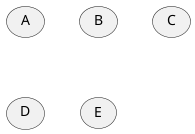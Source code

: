 {
  "sha1": "rerumgxtxmlrgwlr34tjkkpxhttwqnp",
  "insertion": {
    "when": "2024-11-25T15:01:30.193Z",
    "url": "https://github.com/plantuml/plantuml/issues/1984",
    "user": "plantuml@gmail.com"
  }
}
@startuml
usecase A <<stereo1>> 
usecase B <<stereo2>> 
usecase C <<stereo1>> <<stereo2>> 
usecase D <<stereo1>> <<stereo2>> <<stereo3>> 
usecase E <<stereo1>> <<stereo3>> 

hide <<stereo1>> stereotype
hide <<stereo2>> stereotype
@enduml
